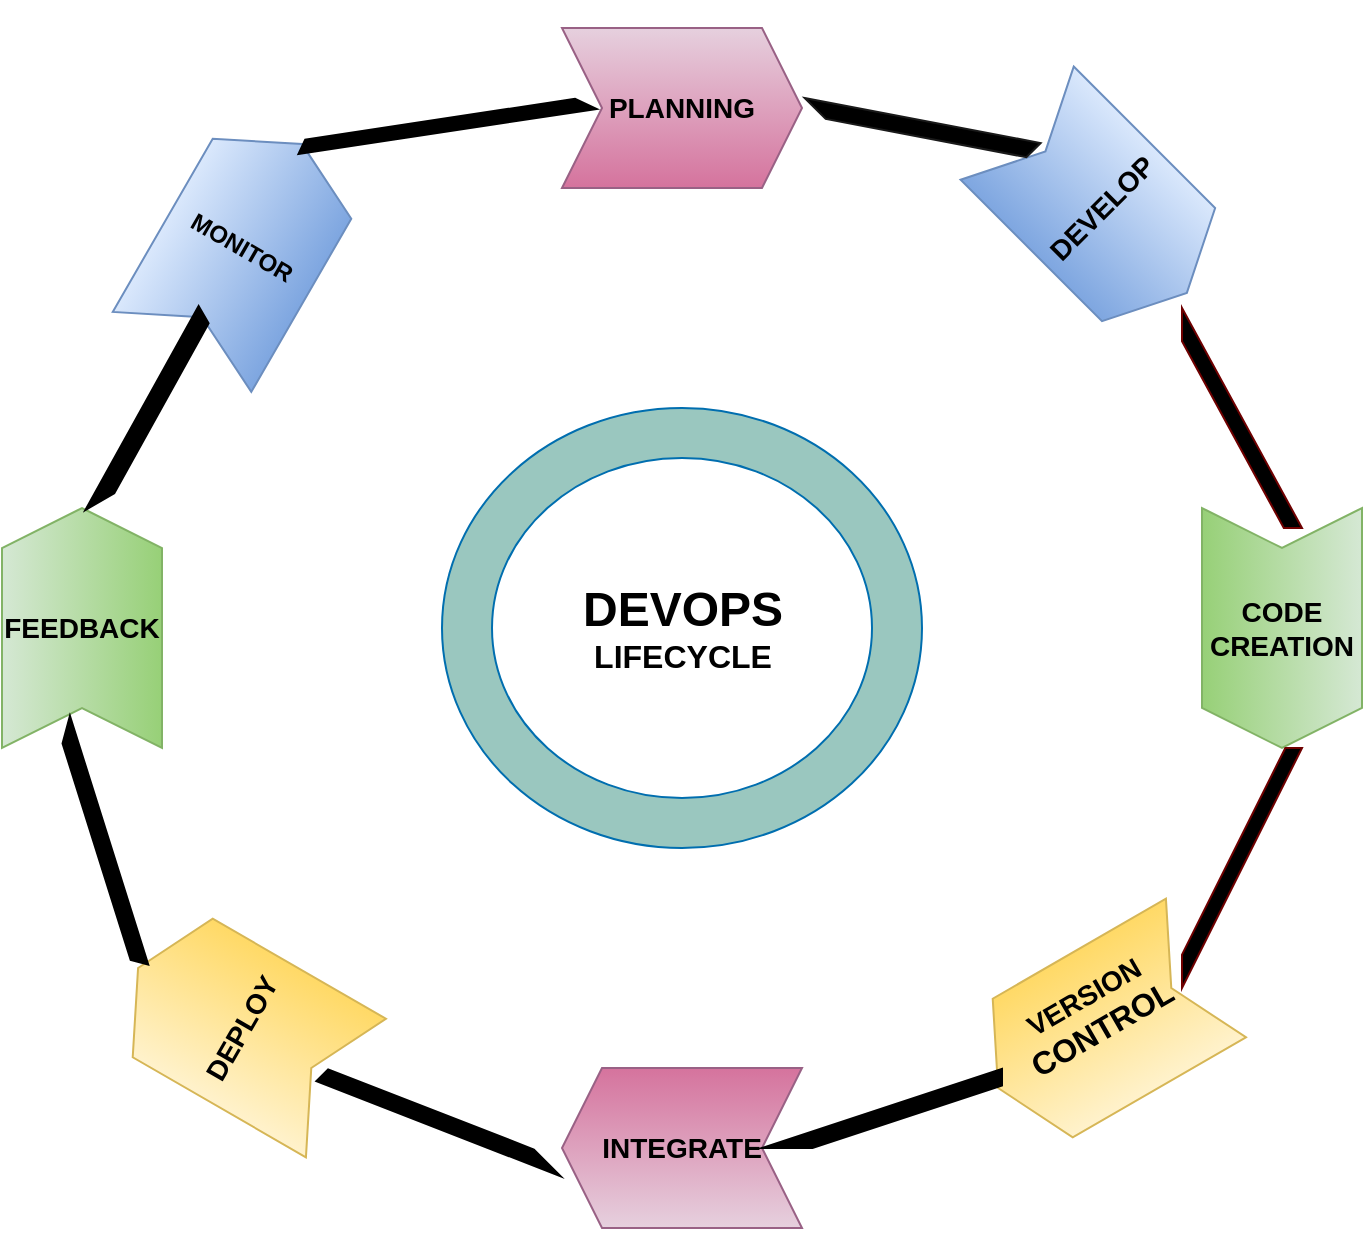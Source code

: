 <mxfile version="28.0.7">
  <diagram name="Page-1" id="FCaQWpzzxzcfZBVpQmtY">
    <mxGraphModel dx="1306" dy="705" grid="1" gridSize="10" guides="1" tooltips="1" connect="1" arrows="1" fold="1" page="1" pageScale="1" pageWidth="827" pageHeight="1169" math="0" shadow="0">
      <root>
        <mxCell id="0" />
        <mxCell id="1" parent="0" />
        <mxCell id="hyn7PzRs62b-yIqnviZV-11" value="&lt;b&gt;&lt;font style=&quot;font-size: 14px;&quot;&gt;PLANNING&lt;/font&gt;&lt;/b&gt;" style="shape=step;perimeter=stepPerimeter;whiteSpace=wrap;html=1;fixedSize=1;fillColor=#e6d0de;gradientColor=#d5739d;strokeColor=#996185;" vertex="1" parent="1">
          <mxGeometry x="320" y="80" width="120" height="80" as="geometry" />
        </mxCell>
        <mxCell id="hyn7PzRs62b-yIqnviZV-12" value="&lt;b&gt;&lt;font style=&quot;font-size: 14px;&quot;&gt;DEVELOP&lt;/font&gt;&lt;/b&gt;" style="shape=step;perimeter=stepPerimeter;whiteSpace=wrap;html=1;fixedSize=1;direction=south;rotation=-45;fillColor=#dae8fc;gradientColor=#7ea6e0;strokeColor=#6c8ebf;" vertex="1" parent="1">
          <mxGeometry x="550" y="110" width="80" height="120" as="geometry" />
        </mxCell>
        <mxCell id="hyn7PzRs62b-yIqnviZV-13" value="&lt;span style=&quot;font-size: 14px;&quot;&gt;&lt;b&gt;CODE&lt;/b&gt;&lt;/span&gt;&lt;div style=&quot;text-align: left;&quot;&gt;&lt;span style=&quot;font-size: 14px;&quot;&gt;&lt;b&gt;CREATION&lt;/b&gt;&lt;/span&gt;&lt;/div&gt;" style="shape=step;perimeter=stepPerimeter;whiteSpace=wrap;html=1;fixedSize=1;direction=south;fillColor=#d5e8d4;gradientColor=#97d077;strokeColor=#82b366;" vertex="1" parent="1">
          <mxGeometry x="640" y="320" width="80" height="120" as="geometry" />
        </mxCell>
        <mxCell id="hyn7PzRs62b-yIqnviZV-14" value="&lt;b style=&quot;&quot;&gt;&lt;font style=&quot;font-size: 14px;&quot;&gt;VERSION&lt;/font&gt;&lt;/b&gt;&lt;div&gt;&lt;div style=&quot;text-align: left;&quot;&gt;&lt;b&gt;&lt;font size=&quot;3&quot;&gt;CONTROL&lt;/font&gt;&lt;/b&gt;&lt;/div&gt;&lt;div&gt;&lt;span style=&quot;font-size: 14px;&quot;&gt;&lt;b&gt;&lt;br&gt;&lt;/b&gt;&lt;/span&gt;&lt;/div&gt;&lt;/div&gt;" style="shape=step;perimeter=stepPerimeter;whiteSpace=wrap;html=1;fixedSize=1;direction=west;rotation=-30;fillColor=#fff2cc;gradientColor=#ffd966;strokeColor=#d6b656;" vertex="1" parent="1">
          <mxGeometry x="530" y="540" width="120" height="80" as="geometry" />
        </mxCell>
        <mxCell id="hyn7PzRs62b-yIqnviZV-15" value="&lt;div style=&quot;&quot;&gt;&lt;span style=&quot;font-size: 14px; background-color: transparent; color: light-dark(rgb(0, 0, 0), rgb(255, 255, 255));&quot;&gt;&lt;b&gt;INTEGRATE&lt;/b&gt;&lt;/span&gt;&lt;/div&gt;" style="shape=step;perimeter=stepPerimeter;whiteSpace=wrap;html=1;fixedSize=1;direction=west;fillColor=#e6d0de;gradientColor=#d5739d;strokeColor=#996185;align=center;" vertex="1" parent="1">
          <mxGeometry x="320" y="600" width="120" height="80" as="geometry" />
        </mxCell>
        <mxCell id="hyn7PzRs62b-yIqnviZV-16" value="&lt;b&gt;&lt;font style=&quot;font-size: 14px;&quot;&gt;DEPLOY&lt;/font&gt;&lt;/b&gt;" style="shape=step;perimeter=stepPerimeter;whiteSpace=wrap;html=1;fixedSize=1;direction=north;rotation=-60;fillColor=#fff2cc;gradientColor=#ffd966;strokeColor=#d6b656;" vertex="1" parent="1">
          <mxGeometry x="120" y="520" width="80" height="120" as="geometry" />
        </mxCell>
        <mxCell id="hyn7PzRs62b-yIqnviZV-17" value="&lt;b&gt;MONITOR&lt;/b&gt;" style="shape=step;perimeter=stepPerimeter;whiteSpace=wrap;html=1;fixedSize=1;direction=north;rotation=30;fillColor=#dae8fc;gradientColor=#7ea6e0;strokeColor=#6c8ebf;" vertex="1" parent="1">
          <mxGeometry x="120" y="130" width="80" height="120" as="geometry" />
        </mxCell>
        <mxCell id="hyn7PzRs62b-yIqnviZV-18" value="&lt;b&gt;&lt;font style=&quot;font-size: 14px;&quot;&gt;FEEDBACK&lt;/font&gt;&lt;/b&gt;" style="shape=step;perimeter=stepPerimeter;whiteSpace=wrap;html=1;fixedSize=1;direction=north;fillColor=#d5e8d4;gradientColor=#97d077;strokeColor=#82b366;" vertex="1" parent="1">
          <mxGeometry x="40" y="320" width="80" height="120" as="geometry" />
        </mxCell>
        <mxCell id="hyn7PzRs62b-yIqnviZV-23" value="" style="verticalLabelPosition=bottom;verticalAlign=top;html=1;shape=mxgraph.basic.donut;dx=25;fillColor=#9AC7BF;fontColor=#ffffff;strokeColor=#006EAF;" vertex="1" parent="1">
          <mxGeometry x="260" y="270" width="240" height="220" as="geometry" />
        </mxCell>
        <mxCell id="hyn7PzRs62b-yIqnviZV-28" value="" style="verticalLabelPosition=bottom;verticalAlign=top;html=1;shape=mxgraph.basic.diag_stripe;dx=10;rotation=-30;strokeColor=default;fillColor=#000000;" vertex="1" parent="1">
          <mxGeometry x="60" y="240" width="100" height="60" as="geometry" />
        </mxCell>
        <mxCell id="hyn7PzRs62b-yIqnviZV-29" value="" style="verticalLabelPosition=bottom;verticalAlign=top;html=1;shape=mxgraph.basic.diag_stripe;dx=10;direction=west;rotation=25;fillColor=#000000;" vertex="1" parent="1">
          <mxGeometry x="200" y="90" width="125.59" height="83.5" as="geometry" />
        </mxCell>
        <mxCell id="hyn7PzRs62b-yIqnviZV-32" value="" style="verticalLabelPosition=bottom;verticalAlign=top;html=1;shape=mxgraph.basic.diag_stripe;dx=10;direction=south;fillColor=#000000;fontColor=#ffffff;strokeColor=#6F0000;" vertex="1" parent="1">
          <mxGeometry x="630" y="220" width="60" height="110" as="geometry" />
        </mxCell>
        <mxCell id="hyn7PzRs62b-yIqnviZV-33" value="" style="verticalLabelPosition=bottom;verticalAlign=top;html=1;shape=mxgraph.basic.diag_stripe;dx=10;direction=west;fillColor=#000000;fontColor=#ffffff;strokeColor=#6F0000;" vertex="1" parent="1">
          <mxGeometry x="630" y="440" width="60" height="120" as="geometry" />
        </mxCell>
        <mxCell id="hyn7PzRs62b-yIqnviZV-34" value="" style="verticalLabelPosition=bottom;verticalAlign=top;html=1;shape=mxgraph.basic.diag_stripe;dx=10;strokeColor=#000000;fillColor=#000000;" vertex="1" parent="1">
          <mxGeometry x="420" y="600.38" width="120" height="39.62" as="geometry" />
        </mxCell>
        <mxCell id="hyn7PzRs62b-yIqnviZV-35" value="" style="verticalLabelPosition=bottom;verticalAlign=top;html=1;shape=mxgraph.basic.diag_stripe;dx=10;direction=north;rotation=-45;fillColor=#000000;" vertex="1" parent="1">
          <mxGeometry x="231.87" y="570.38" width="52.79" height="120" as="geometry" />
        </mxCell>
        <mxCell id="hyn7PzRs62b-yIqnviZV-36" value="" style="verticalLabelPosition=bottom;verticalAlign=top;html=1;shape=mxgraph.basic.diag_stripe;dx=10;direction=south;rotation=15;fillColor=#000000;" vertex="1" parent="1">
          <mxGeometry x="58.54" y="431.12" width="70" height="110" as="geometry" />
        </mxCell>
        <mxCell id="hyn7PzRs62b-yIqnviZV-37" value="" style="verticalLabelPosition=bottom;verticalAlign=top;html=1;shape=mxgraph.basic.diag_stripe;dx=10;rotation=45;strokeColor=#1A1A1A;fillColor=#000000;" vertex="1" parent="1">
          <mxGeometry x="450.67" y="92.5" width="99.33" height="67.5" as="geometry" />
        </mxCell>
        <mxCell id="hyn7PzRs62b-yIqnviZV-39" value="&lt;b&gt;&lt;font style=&quot;font-size: 24px;&quot;&gt;DEVOPS&lt;/font&gt;&lt;/b&gt;&lt;div&gt;&lt;font style=&quot;&quot; size=&quot;3&quot;&gt;&lt;b&gt;LIFECYCLE&lt;/b&gt;&lt;/font&gt;&lt;/div&gt;" style="text;html=1;align=center;verticalAlign=middle;resizable=0;points=[];autosize=1;strokeColor=none;fillColor=none;" vertex="1" parent="1">
          <mxGeometry x="320" y="350" width="120" height="60" as="geometry" />
        </mxCell>
      </root>
    </mxGraphModel>
  </diagram>
</mxfile>
